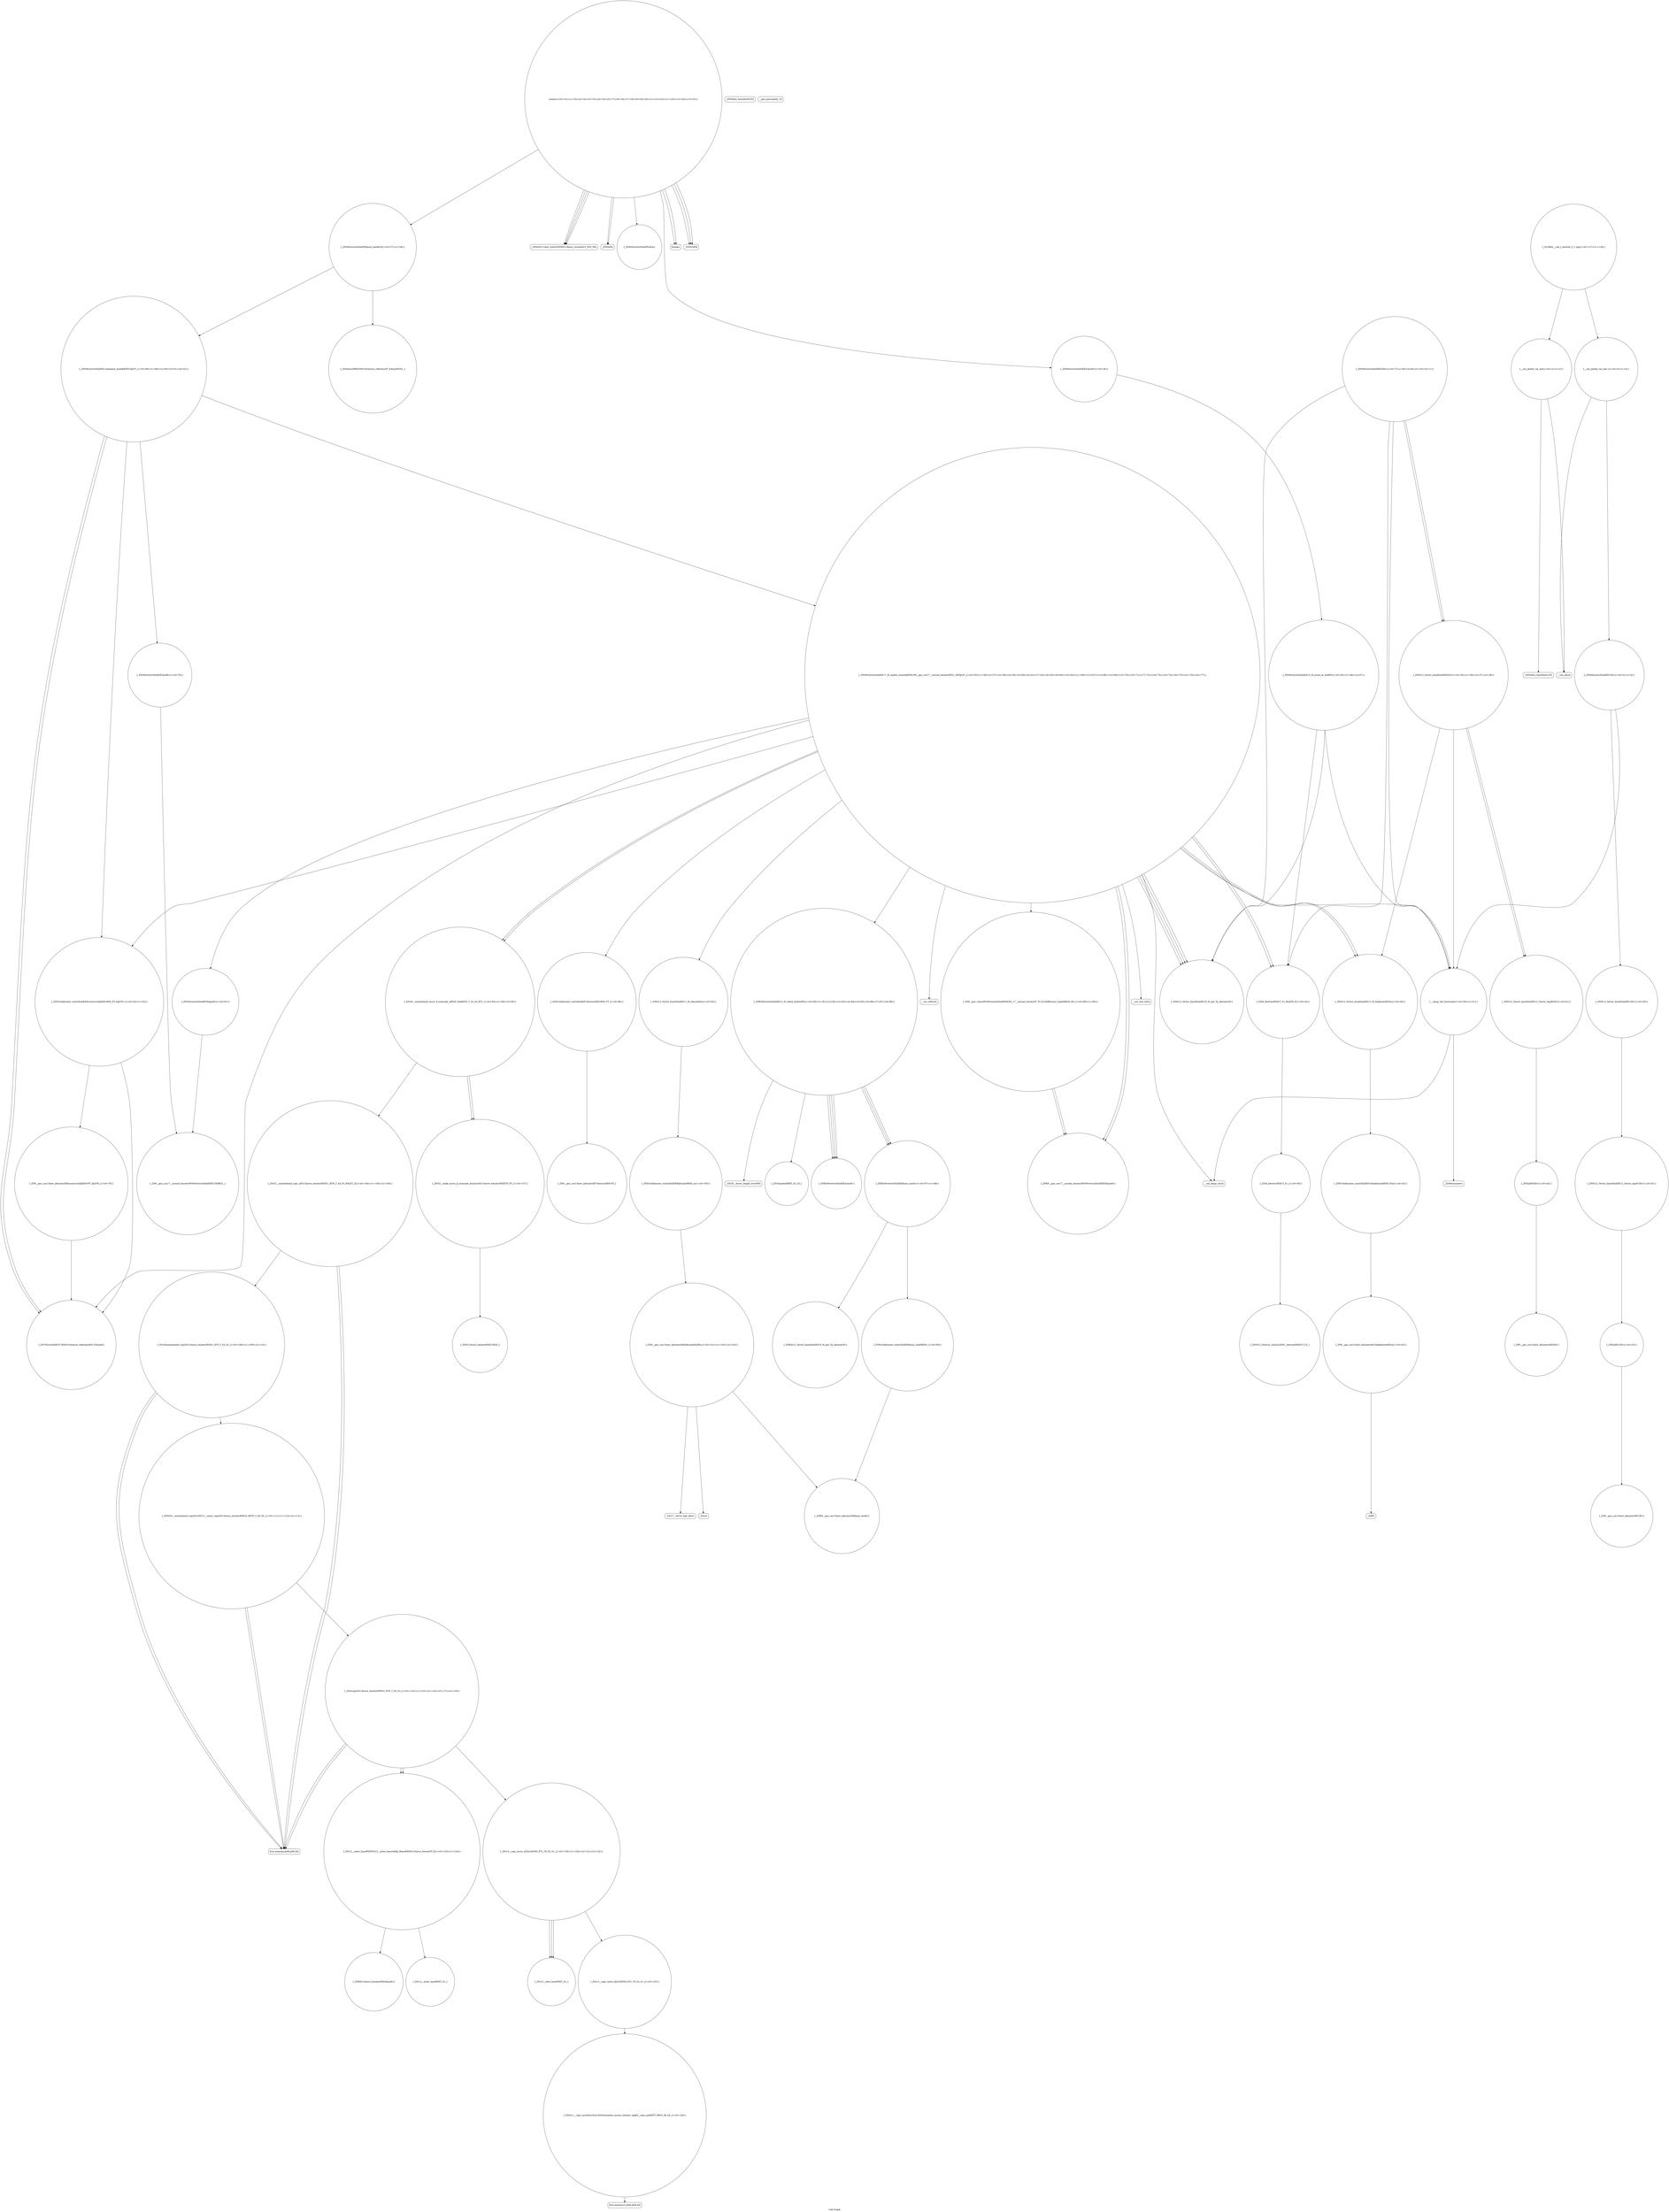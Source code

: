 digraph "Call Graph" {
	label="Call Graph";

	Node0x55e12e9aa140 [shape=record,shape=circle,label="{__cxx_global_var_init|{<s0>1|<s1>2}}"];
	Node0x55e12e9aa140:s0 -> Node0x55e12e9aa1c0[color=black];
	Node0x55e12e9aa140:s1 -> Node0x55e12e9aa2c0[color=black];
	Node0x55e12e9ab7c0 [shape=record,shape=circle,label="{_ZNSt6vectorIiSaIiEE5beginEv|{<s0>91}}"];
	Node0x55e12e9ab7c0:s0 -> Node0x55e12e9acee0[color=black];
	Node0x55e12e9aa4c0 [shape=record,shape=circle,label="{main|{<s0>12|<s1>13|<s2>14|<s3>15|<s4>16|<s5>17|<s6>18|<s7>19|<s8>20|<s9>21|<s10>22|<s11>23|<s12>24|<s13>25}}"];
	Node0x55e12e9aa4c0:s0 -> Node0x55e12e9aa540[color=black];
	Node0x55e12e9aa4c0:s1 -> Node0x55e12e9aa540[color=black];
	Node0x55e12e9aa4c0:s2 -> Node0x55e12e9aa5c0[color=black];
	Node0x55e12e9aa4c0:s3 -> Node0x55e12e9aa640[color=black];
	Node0x55e12e9aa4c0:s4 -> Node0x55e12e9aa5c0[color=black];
	Node0x55e12e9aa4c0:s5 -> Node0x55e12e9aa6c0[color=black];
	Node0x55e12e9aa4c0:s6 -> Node0x55e12e9aa740[color=black];
	Node0x55e12e9aa4c0:s7 -> Node0x55e12e9aa6c0[color=black];
	Node0x55e12e9aa4c0:s8 -> Node0x55e12e9aa5c0[color=black];
	Node0x55e12e9aa4c0:s9 -> Node0x55e12e9aa7c0[color=black];
	Node0x55e12e9aa4c0:s10 -> Node0x55e12e9aa840[color=black];
	Node0x55e12e9aa4c0:s11 -> Node0x55e12e9aa740[color=black];
	Node0x55e12e9aa4c0:s12 -> Node0x55e12e9aa6c0[color=black];
	Node0x55e12e9aa4c0:s13 -> Node0x55e12e9aa6c0[color=black];
	Node0x55e12e9acb60 [shape=record,shape=circle,label="{_ZNKSt6vectorIiSaIiEE8max_sizeEv|{<s0>97|<s1>98}}"];
	Node0x55e12e9acb60:s0 -> Node0x55e12e9acde0[color=black];
	Node0x55e12e9acb60:s1 -> Node0x55e12e9acd60[color=black];
	Node0x55e12e9aa840 [shape=record,shape=circle,label="{_ZNSt6vectorIiSaIiEE9push_backEOi|{<s0>27|<s1>28}}"];
	Node0x55e12e9aa840:s0 -> Node0x55e12e9ab3c0[color=black];
	Node0x55e12e9aa840:s1 -> Node0x55e12e9ab340[color=black];
	Node0x55e12e9acee0 [shape=record,shape=circle,label="{_ZN9__gnu_cxx17__normal_iteratorIPiSt6vectorIiSaIiEEEC2ERKS1_}"];
	Node0x55e12e9aabc0 [shape=record,shape=circle,label="{_ZNSaIiEC2Ev|{<s0>33}}"];
	Node0x55e12e9aabc0:s0 -> Node0x55e12e9aac40[color=black];
	Node0x55e12e9ad260 [shape=record,shape=circle,label="{_ZSt18uninitialized_copyISt13move_iteratorIPiES1_ET0_T_S4_S3_|{<s0>108|<s1>109|<s2>110}}"];
	Node0x55e12e9ad260:s0 -> Node0x55e12e9ad2e0[color=black];
	Node0x55e12e9ad260:s1 -> Node0x55e12e9ad2e0[color=black];
	Node0x55e12e9ad260:s2 -> Node0x55e12e9ad360[color=black];
	Node0x55e12e9aaf40 [shape=record,shape=circle,label="{_ZNSt12_Vector_baseIiSaIiEE13_M_deallocateEPim|{<s0>40}}"];
	Node0x55e12e9aaf40:s0 -> Node0x55e12e9ab040[color=black];
	Node0x55e12e9ad5e0 [shape=record,shape=circle,label="{_ZSt12__niter_baseIPiET_S1_}"];
	Node0x55e12e9ab2c0 [shape=record,shape=circle,label="{_ZNSt6vectorIiSaIiEE15_M_erase_at_endEPi|{<s0>45|<s1>46|<s2>47}}"];
	Node0x55e12e9ab2c0:s0 -> Node0x55e12e9aad40[color=black];
	Node0x55e12e9ab2c0:s1 -> Node0x55e12e9aacc0[color=black];
	Node0x55e12e9ab2c0:s2 -> Node0x55e12e9aa9c0[color=black];
	Node0x55e12e9ad960 [shape=record,shape=circle,label="{_GLOBAL__sub_I_nimloth_0_1.cpp|{<s0>127|<s1>128}}"];
	Node0x55e12e9ad960:s0 -> Node0x55e12e9aa140[color=black];
	Node0x55e12e9ad960:s1 -> Node0x55e12e9aa340[color=black];
	Node0x55e12e9ab640 [shape=record,shape=circle,label="{_ZN9__gnu_cxx13new_allocatorIiE9constructIiJiEEEvPT_DpOT0_|{<s0>79}}"];
	Node0x55e12e9ab640:s0 -> Node0x55e12e9ab4c0[color=black];
	Node0x55e12e9aa340 [shape=record,shape=circle,label="{__cxx_global_var_init.1|{<s0>3|<s1>4}}"];
	Node0x55e12e9aa340:s0 -> Node0x55e12e9aa3c0[color=black];
	Node0x55e12e9aa340:s1 -> Node0x55e12e9aa2c0[color=black];
	Node0x55e12e9ac9e0 [shape=record,shape=circle,label="{_ZNSt16allocator_traitsISaIiEE7destroyIiEEvRS0_PT_|{<s0>96}}"];
	Node0x55e12e9ac9e0:s0 -> Node0x55e12e9ad8e0[color=black];
	Node0x55e12e9aa6c0 [shape=record,shape=Mrecord,label="{_ZStlsISt11char_traitsIcEERSt13basic_ostreamIcT_ES5_PKc}"];
	Node0x55e12e9acd60 [shape=record,shape=circle,label="{_ZNSt16allocator_traitsISaIiEE8max_sizeERKS0_|{<s0>99}}"];
	Node0x55e12e9acd60:s0 -> Node0x55e12e9ace60[color=black];
	Node0x55e12e9aaa40 [shape=record,shape=Mrecord,label="{__cxa_begin_catch}"];
	Node0x55e12e9ad0e0 [shape=record,shape=Mrecord,label="{_Znwm}"];
	Node0x55e12e9aadc0 [shape=record,shape=circle,label="{_ZNSt12_Vector_baseIiSaIiEED2Ev|{<s0>35|<s1>36|<s2>37|<s3>38}}"];
	Node0x55e12e9aadc0:s0 -> Node0x55e12e9aaf40[color=black];
	Node0x55e12e9aadc0:s1 -> Node0x55e12e9aafc0[color=black];
	Node0x55e12e9aadc0:s2 -> Node0x55e12e9aafc0[color=black];
	Node0x55e12e9aadc0:s3 -> Node0x55e12e9aa9c0[color=black];
	Node0x55e12e9ad460 [shape=record,shape=circle,label="{_ZSt14__copy_move_a2ILb1EPiS0_ET1_T0_S2_S1_|{<s0>119|<s1>120|<s2>121|<s3>122}}"];
	Node0x55e12e9ad460:s0 -> Node0x55e12e9ad5e0[color=black];
	Node0x55e12e9ad460:s1 -> Node0x55e12e9ad5e0[color=black];
	Node0x55e12e9ad460:s2 -> Node0x55e12e9ad5e0[color=black];
	Node0x55e12e9ad460:s3 -> Node0x55e12e9ad560[color=black];
	Node0x55e12e9ab140 [shape=record,shape=Mrecord,label="{_ZdlPv}"];
	Node0x55e12e9ad7e0 [shape=record,shape=circle,label="{_ZNKSt13move_iteratorIPiE4baseEv}"];
	Node0x55e12e9ab4c0 [shape=record,shape=circle,label="{_ZSt7forwardIiEOT_RNSt16remove_referenceIS0_E4typeE}"];
	Node0x55e12e9aa1c0 [shape=record,shape=Mrecord,label="{_ZNSt8ios_base4InitC1Ev}"];
	Node0x55e12e9ab840 [shape=record,shape=circle,label="{_ZNSt12_Vector_baseIiSaIiEE11_M_allocateEm|{<s0>92}}"];
	Node0x55e12e9ab840:s0 -> Node0x55e12e9acf60[color=black];
	Node0x55e12e9aa540 [shape=record,shape=Mrecord,label="{freopen}"];
	Node0x55e12e9acbe0 [shape=record,shape=circle,label="{_ZNKSt6vectorIiSaIiEE4sizeEv}"];
	Node0x55e12e9aa8c0 [shape=record,shape=circle,label="{_ZNSt12_Vector_baseIiSaIiEEC2Ev|{<s0>29}}"];
	Node0x55e12e9aa8c0:s0 -> Node0x55e12e9aab40[color=black];
	Node0x55e12e9acf60 [shape=record,shape=circle,label="{_ZNSt16allocator_traitsISaIiEE8allocateERS0_m|{<s0>100}}"];
	Node0x55e12e9acf60:s0 -> Node0x55e12e9acfe0[color=black];
	Node0x55e12e9aac40 [shape=record,shape=circle,label="{_ZN9__gnu_cxx13new_allocatorIiEC2Ev}"];
	Node0x55e12e9ad2e0 [shape=record,shape=Mrecord,label="{llvm.memcpy.p0i8.p0i8.i64}"];
	Node0x55e12e9aafc0 [shape=record,shape=circle,label="{_ZNSt12_Vector_baseIiSaIiEE12_Vector_implD2Ev|{<s0>41}}"];
	Node0x55e12e9aafc0:s0 -> Node0x55e12e9ab1c0[color=black];
	Node0x55e12e9ad660 [shape=record,shape=circle,label="{_ZNSt11__copy_moveILb1ELb1ESt26random_access_iterator_tagE8__copy_mIiEEPT_PKS3_S6_S4_|{<s0>126}}"];
	Node0x55e12e9ad660:s0 -> Node0x55e12e9ad6e0[color=black];
	Node0x55e12e9ab340 [shape=record,shape=circle,label="{_ZNSt6vectorIiSaIiEE12emplace_backIJiEEEvDpOT_|{<s0>48|<s1>49|<s2>50|<s3>51|<s4>52}}"];
	Node0x55e12e9ab340:s0 -> Node0x55e12e9ab4c0[color=black];
	Node0x55e12e9ab340:s1 -> Node0x55e12e9ab440[color=black];
	Node0x55e12e9ab340:s2 -> Node0x55e12e9ab5c0[color=black];
	Node0x55e12e9ab340:s3 -> Node0x55e12e9ab4c0[color=black];
	Node0x55e12e9ab340:s4 -> Node0x55e12e9ab540[color=black];
	Node0x55e12e9ab6c0 [shape=record,shape=circle,label="{_ZNKSt6vectorIiSaIiEE12_M_check_lenEmPKc|{<s0>80|<s1>81|<s2>82|<s3>83|<s4>84|<s5>85|<s6>86|<s7>87|<s8>88}}"];
	Node0x55e12e9ab6c0:s0 -> Node0x55e12e9acb60[color=black];
	Node0x55e12e9ab6c0:s1 -> Node0x55e12e9acbe0[color=black];
	Node0x55e12e9ab6c0:s2 -> Node0x55e12e9acc60[color=black];
	Node0x55e12e9ab6c0:s3 -> Node0x55e12e9acbe0[color=black];
	Node0x55e12e9ab6c0:s4 -> Node0x55e12e9acbe0[color=black];
	Node0x55e12e9ab6c0:s5 -> Node0x55e12e9acce0[color=black];
	Node0x55e12e9ab6c0:s6 -> Node0x55e12e9acbe0[color=black];
	Node0x55e12e9ab6c0:s7 -> Node0x55e12e9acb60[color=black];
	Node0x55e12e9ab6c0:s8 -> Node0x55e12e9acb60[color=black];
	Node0x55e12e9aa3c0 [shape=record,shape=circle,label="{_ZNSt6vectorIiSaIiEEC2Ev|{<s0>5|<s1>6}}"];
	Node0x55e12e9aa3c0:s0 -> Node0x55e12e9aa8c0[color=black];
	Node0x55e12e9aa3c0:s1 -> Node0x55e12e9aa9c0[color=black];
	Node0x55e12e9aca60 [shape=record,shape=Mrecord,label="{__cxa_rethrow}"];
	Node0x55e12e9aa740 [shape=record,shape=Mrecord,label="{_ZNSolsEi}"];
	Node0x55e12e9acde0 [shape=record,shape=circle,label="{_ZNKSt12_Vector_baseIiSaIiEE19_M_get_Tp_allocatorEv}"];
	Node0x55e12e9aaac0 [shape=record,shape=Mrecord,label="{_ZSt9terminatev}"];
	Node0x55e12e9ad160 [shape=record,shape=circle,label="{_ZSt22__uninitialized_copy_aISt13move_iteratorIPiES1_iET0_T_S4_S3_RSaIT1_E|{<s0>104|<s1>105|<s2>106}}"];
	Node0x55e12e9ad160:s0 -> Node0x55e12e9ad2e0[color=black];
	Node0x55e12e9ad160:s1 -> Node0x55e12e9ad2e0[color=black];
	Node0x55e12e9ad160:s2 -> Node0x55e12e9ad260[color=black];
	Node0x55e12e9aae40 [shape=record,shape=circle,label="{_ZSt8_DestroyIPiEvT_S1_|{<s0>39}}"];
	Node0x55e12e9aae40:s0 -> Node0x55e12e9aaec0[color=black];
	Node0x55e12e9ad4e0 [shape=record,shape=circle,label="{_ZSt12__miter_baseIPiEDTcl12__miter_basecldtfp_4baseEEESt13move_iteratorIT_E|{<s0>123|<s1>124}}"];
	Node0x55e12e9ad4e0:s0 -> Node0x55e12e9ad7e0[color=black];
	Node0x55e12e9ad4e0:s1 -> Node0x55e12e9ad760[color=black];
	Node0x55e12e9ab1c0 [shape=record,shape=circle,label="{_ZNSaIiED2Ev|{<s0>44}}"];
	Node0x55e12e9ab1c0:s0 -> Node0x55e12e9ab240[color=black];
	Node0x55e12e9ad860 [shape=record,shape=circle,label="{_ZNSt13move_iteratorIPiEC2ES0_}"];
	Node0x55e12e9ab540 [shape=record,shape=circle,label="{_ZNSt6vectorIiSaIiEE17_M_realloc_insertIJiEEEvN9__gnu_cxx17__normal_iteratorIPiS1_EEDpOT_|{<s0>55|<s1>56|<s2>57|<s3>58|<s4>59|<s5>60|<s6>61|<s7>62|<s8>63|<s9>64|<s10>65|<s11>66|<s12>67|<s13>68|<s14>69|<s15>70|<s16>71|<s17>72|<s18>73|<s19>74|<s20>75|<s21>76|<s22>77}}"];
	Node0x55e12e9ab540:s0 -> Node0x55e12e9ab6c0[color=black];
	Node0x55e12e9ab540:s1 -> Node0x55e12e9ab7c0[color=black];
	Node0x55e12e9ab540:s2 -> Node0x55e12e9ab740[color=black];
	Node0x55e12e9ab540:s3 -> Node0x55e12e9ab840[color=black];
	Node0x55e12e9ab540:s4 -> Node0x55e12e9ab4c0[color=black];
	Node0x55e12e9ab540:s5 -> Node0x55e12e9ab440[color=black];
	Node0x55e12e9ab540:s6 -> Node0x55e12e9ac960[color=black];
	Node0x55e12e9ab540:s7 -> Node0x55e12e9aad40[color=black];
	Node0x55e12e9ab540:s8 -> Node0x55e12e9ab8c0[color=black];
	Node0x55e12e9ab540:s9 -> Node0x55e12e9ac960[color=black];
	Node0x55e12e9ab540:s10 -> Node0x55e12e9aad40[color=black];
	Node0x55e12e9ab540:s11 -> Node0x55e12e9ab8c0[color=black];
	Node0x55e12e9ab540:s12 -> Node0x55e12e9aaa40[color=black];
	Node0x55e12e9ab540:s13 -> Node0x55e12e9ac9e0[color=black];
	Node0x55e12e9ab540:s14 -> Node0x55e12e9acae0[color=black];
	Node0x55e12e9ab540:s15 -> Node0x55e12e9aad40[color=black];
	Node0x55e12e9ab540:s16 -> Node0x55e12e9aacc0[color=black];
	Node0x55e12e9ab540:s17 -> Node0x55e12e9aaf40[color=black];
	Node0x55e12e9ab540:s18 -> Node0x55e12e9aca60[color=black];
	Node0x55e12e9ab540:s19 -> Node0x55e12e9aad40[color=black];
	Node0x55e12e9ab540:s20 -> Node0x55e12e9aacc0[color=black];
	Node0x55e12e9ab540:s21 -> Node0x55e12e9aaf40[color=black];
	Node0x55e12e9ab540:s22 -> Node0x55e12e9aa9c0[color=black];
	Node0x55e12e9aa240 [shape=record,shape=Mrecord,label="{_ZNSt8ios_base4InitD1Ev}"];
	Node0x55e12e9ab8c0 [shape=record,shape=circle,label="{_ZSt34__uninitialized_move_if_noexcept_aIPiS0_SaIiEET0_T_S3_S2_RT1_|{<s0>93|<s1>94|<s2>95}}"];
	Node0x55e12e9ab8c0:s0 -> Node0x55e12e9ad1e0[color=black];
	Node0x55e12e9ab8c0:s1 -> Node0x55e12e9ad1e0[color=black];
	Node0x55e12e9ab8c0:s2 -> Node0x55e12e9ad160[color=black];
	Node0x55e12e9aa5c0 [shape=record,shape=Mrecord,label="{_ZNSirsERi}"];
	Node0x55e12e9acc60 [shape=record,shape=Mrecord,label="{_ZSt20__throw_length_errorPKc}"];
	Node0x55e12e9aa940 [shape=record,shape=Mrecord,label="{__gxx_personality_v0}"];
	Node0x55e12e9acfe0 [shape=record,shape=circle,label="{_ZN9__gnu_cxx13new_allocatorIiE8allocateEmPKv|{<s0>101|<s1>102|<s2>103}}"];
	Node0x55e12e9acfe0:s0 -> Node0x55e12e9ace60[color=black];
	Node0x55e12e9acfe0:s1 -> Node0x55e12e9ad060[color=black];
	Node0x55e12e9acfe0:s2 -> Node0x55e12e9ad0e0[color=black];
	Node0x55e12e9aacc0 [shape=record,shape=circle,label="{_ZSt8_DestroyIPiiEvT_S1_RSaIT0_E|{<s0>34}}"];
	Node0x55e12e9aacc0:s0 -> Node0x55e12e9aae40[color=black];
	Node0x55e12e9ad360 [shape=record,shape=circle,label="{_ZNSt20__uninitialized_copyILb1EE13__uninit_copyISt13move_iteratorIPiES3_EET0_T_S6_S5_|{<s0>111|<s1>112|<s2>113}}"];
	Node0x55e12e9ad360:s0 -> Node0x55e12e9ad2e0[color=black];
	Node0x55e12e9ad360:s1 -> Node0x55e12e9ad2e0[color=black];
	Node0x55e12e9ad360:s2 -> Node0x55e12e9ad3e0[color=black];
	Node0x55e12e9ab040 [shape=record,shape=circle,label="{_ZNSt16allocator_traitsISaIiEE10deallocateERS0_Pim|{<s0>42}}"];
	Node0x55e12e9ab040:s0 -> Node0x55e12e9ab0c0[color=black];
	Node0x55e12e9ad6e0 [shape=record,shape=Mrecord,label="{llvm.memmove.p0i8.p0i8.i64}"];
	Node0x55e12e9ab3c0 [shape=record,shape=circle,label="{_ZSt4moveIRiEONSt16remove_referenceIT_E4typeEOS2_}"];
	Node0x55e12e9ab740 [shape=record,shape=circle,label="{_ZN9__gnu_cxxmiIPiSt6vectorIiSaIiEEEENS_17__normal_iteratorIT_T0_E15difference_typeERKS8_SB_|{<s0>89|<s1>90}}"];
	Node0x55e12e9ab740:s0 -> Node0x55e12e9ac960[color=black];
	Node0x55e12e9ab740:s1 -> Node0x55e12e9ac960[color=black];
	Node0x55e12e9aa440 [shape=record,shape=circle,label="{_ZNSt6vectorIiSaIiEED2Ev|{<s0>7|<s1>8|<s2>9|<s3>10|<s4>11}}"];
	Node0x55e12e9aa440:s0 -> Node0x55e12e9aad40[color=black];
	Node0x55e12e9aa440:s1 -> Node0x55e12e9aacc0[color=black];
	Node0x55e12e9aa440:s2 -> Node0x55e12e9aadc0[color=black];
	Node0x55e12e9aa440:s3 -> Node0x55e12e9aadc0[color=black];
	Node0x55e12e9aa440:s4 -> Node0x55e12e9aa9c0[color=black];
	Node0x55e12e9acae0 [shape=record,shape=Mrecord,label="{__cxa_end_catch}"];
	Node0x55e12e9aa7c0 [shape=record,shape=circle,label="{_ZNSt6vectorIiSaIiEEixEm}"];
	Node0x55e12e9ace60 [shape=record,shape=circle,label="{_ZNK9__gnu_cxx13new_allocatorIiE8max_sizeEv}"];
	Node0x55e12e9aab40 [shape=record,shape=circle,label="{_ZNSt12_Vector_baseIiSaIiEE12_Vector_implC2Ev|{<s0>32}}"];
	Node0x55e12e9aab40:s0 -> Node0x55e12e9aabc0[color=black];
	Node0x55e12e9ad1e0 [shape=record,shape=circle,label="{_ZSt32__make_move_if_noexcept_iteratorIiSt13move_iteratorIPiEET0_PT_|{<s0>107}}"];
	Node0x55e12e9ad1e0:s0 -> Node0x55e12e9ad860[color=black];
	Node0x55e12e9aaec0 [shape=record,shape=circle,label="{_ZNSt12_Destroy_auxILb1EE9__destroyIPiEEvT_S3_}"];
	Node0x55e12e9ad560 [shape=record,shape=circle,label="{_ZSt13__copy_move_aILb1EPiS0_ET1_T0_S2_S1_|{<s0>125}}"];
	Node0x55e12e9ad560:s0 -> Node0x55e12e9ad660[color=black];
	Node0x55e12e9ab240 [shape=record,shape=circle,label="{_ZN9__gnu_cxx13new_allocatorIiED2Ev}"];
	Node0x55e12e9ad8e0 [shape=record,shape=circle,label="{_ZN9__gnu_cxx13new_allocatorIiE7destroyIiEEvPT_}"];
	Node0x55e12e9ab5c0 [shape=record,shape=circle,label="{_ZNSt6vectorIiSaIiEE3endEv|{<s0>78}}"];
	Node0x55e12e9ab5c0:s0 -> Node0x55e12e9acee0[color=black];
	Node0x55e12e9aa2c0 [shape=record,shape=Mrecord,label="{__cxa_atexit}"];
	Node0x55e12e9ac960 [shape=record,shape=circle,label="{_ZNK9__gnu_cxx17__normal_iteratorIPiSt6vectorIiSaIiEEE4baseEv}"];
	Node0x55e12e9aa640 [shape=record,shape=circle,label="{_ZNSt6vectorIiSaIiEE5clearEv|{<s0>26}}"];
	Node0x55e12e9aa640:s0 -> Node0x55e12e9ab2c0[color=black];
	Node0x55e12e9acce0 [shape=record,shape=circle,label="{_ZSt3maxImERKT_S2_S2_}"];
	Node0x55e12e9aa9c0 [shape=record,shape=circle,label="{__clang_call_terminate|{<s0>30|<s1>31}}"];
	Node0x55e12e9aa9c0:s0 -> Node0x55e12e9aaa40[color=black];
	Node0x55e12e9aa9c0:s1 -> Node0x55e12e9aaac0[color=black];
	Node0x55e12e9ad060 [shape=record,shape=Mrecord,label="{_ZSt17__throw_bad_allocv}"];
	Node0x55e12e9aad40 [shape=record,shape=circle,label="{_ZNSt12_Vector_baseIiSaIiEE19_M_get_Tp_allocatorEv}"];
	Node0x55e12e9ad3e0 [shape=record,shape=circle,label="{_ZSt4copyISt13move_iteratorIPiES1_ET0_T_S4_S3_|{<s0>114|<s1>115|<s2>116|<s3>117|<s4>118}}"];
	Node0x55e12e9ad3e0:s0 -> Node0x55e12e9ad2e0[color=black];
	Node0x55e12e9ad3e0:s1 -> Node0x55e12e9ad4e0[color=black];
	Node0x55e12e9ad3e0:s2 -> Node0x55e12e9ad2e0[color=black];
	Node0x55e12e9ad3e0:s3 -> Node0x55e12e9ad4e0[color=black];
	Node0x55e12e9ad3e0:s4 -> Node0x55e12e9ad460[color=black];
	Node0x55e12e9ab0c0 [shape=record,shape=circle,label="{_ZN9__gnu_cxx13new_allocatorIiE10deallocateEPim|{<s0>43}}"];
	Node0x55e12e9ab0c0:s0 -> Node0x55e12e9ab140[color=black];
	Node0x55e12e9ad760 [shape=record,shape=circle,label="{_ZSt12__miter_baseIPiET_S1_}"];
	Node0x55e12e9ab440 [shape=record,shape=circle,label="{_ZNSt16allocator_traitsISaIiEE9constructIiJiEEEvRS0_PT_DpOT0_|{<s0>53|<s1>54}}"];
	Node0x55e12e9ab440:s0 -> Node0x55e12e9ab4c0[color=black];
	Node0x55e12e9ab440:s1 -> Node0x55e12e9ab640[color=black];
}
